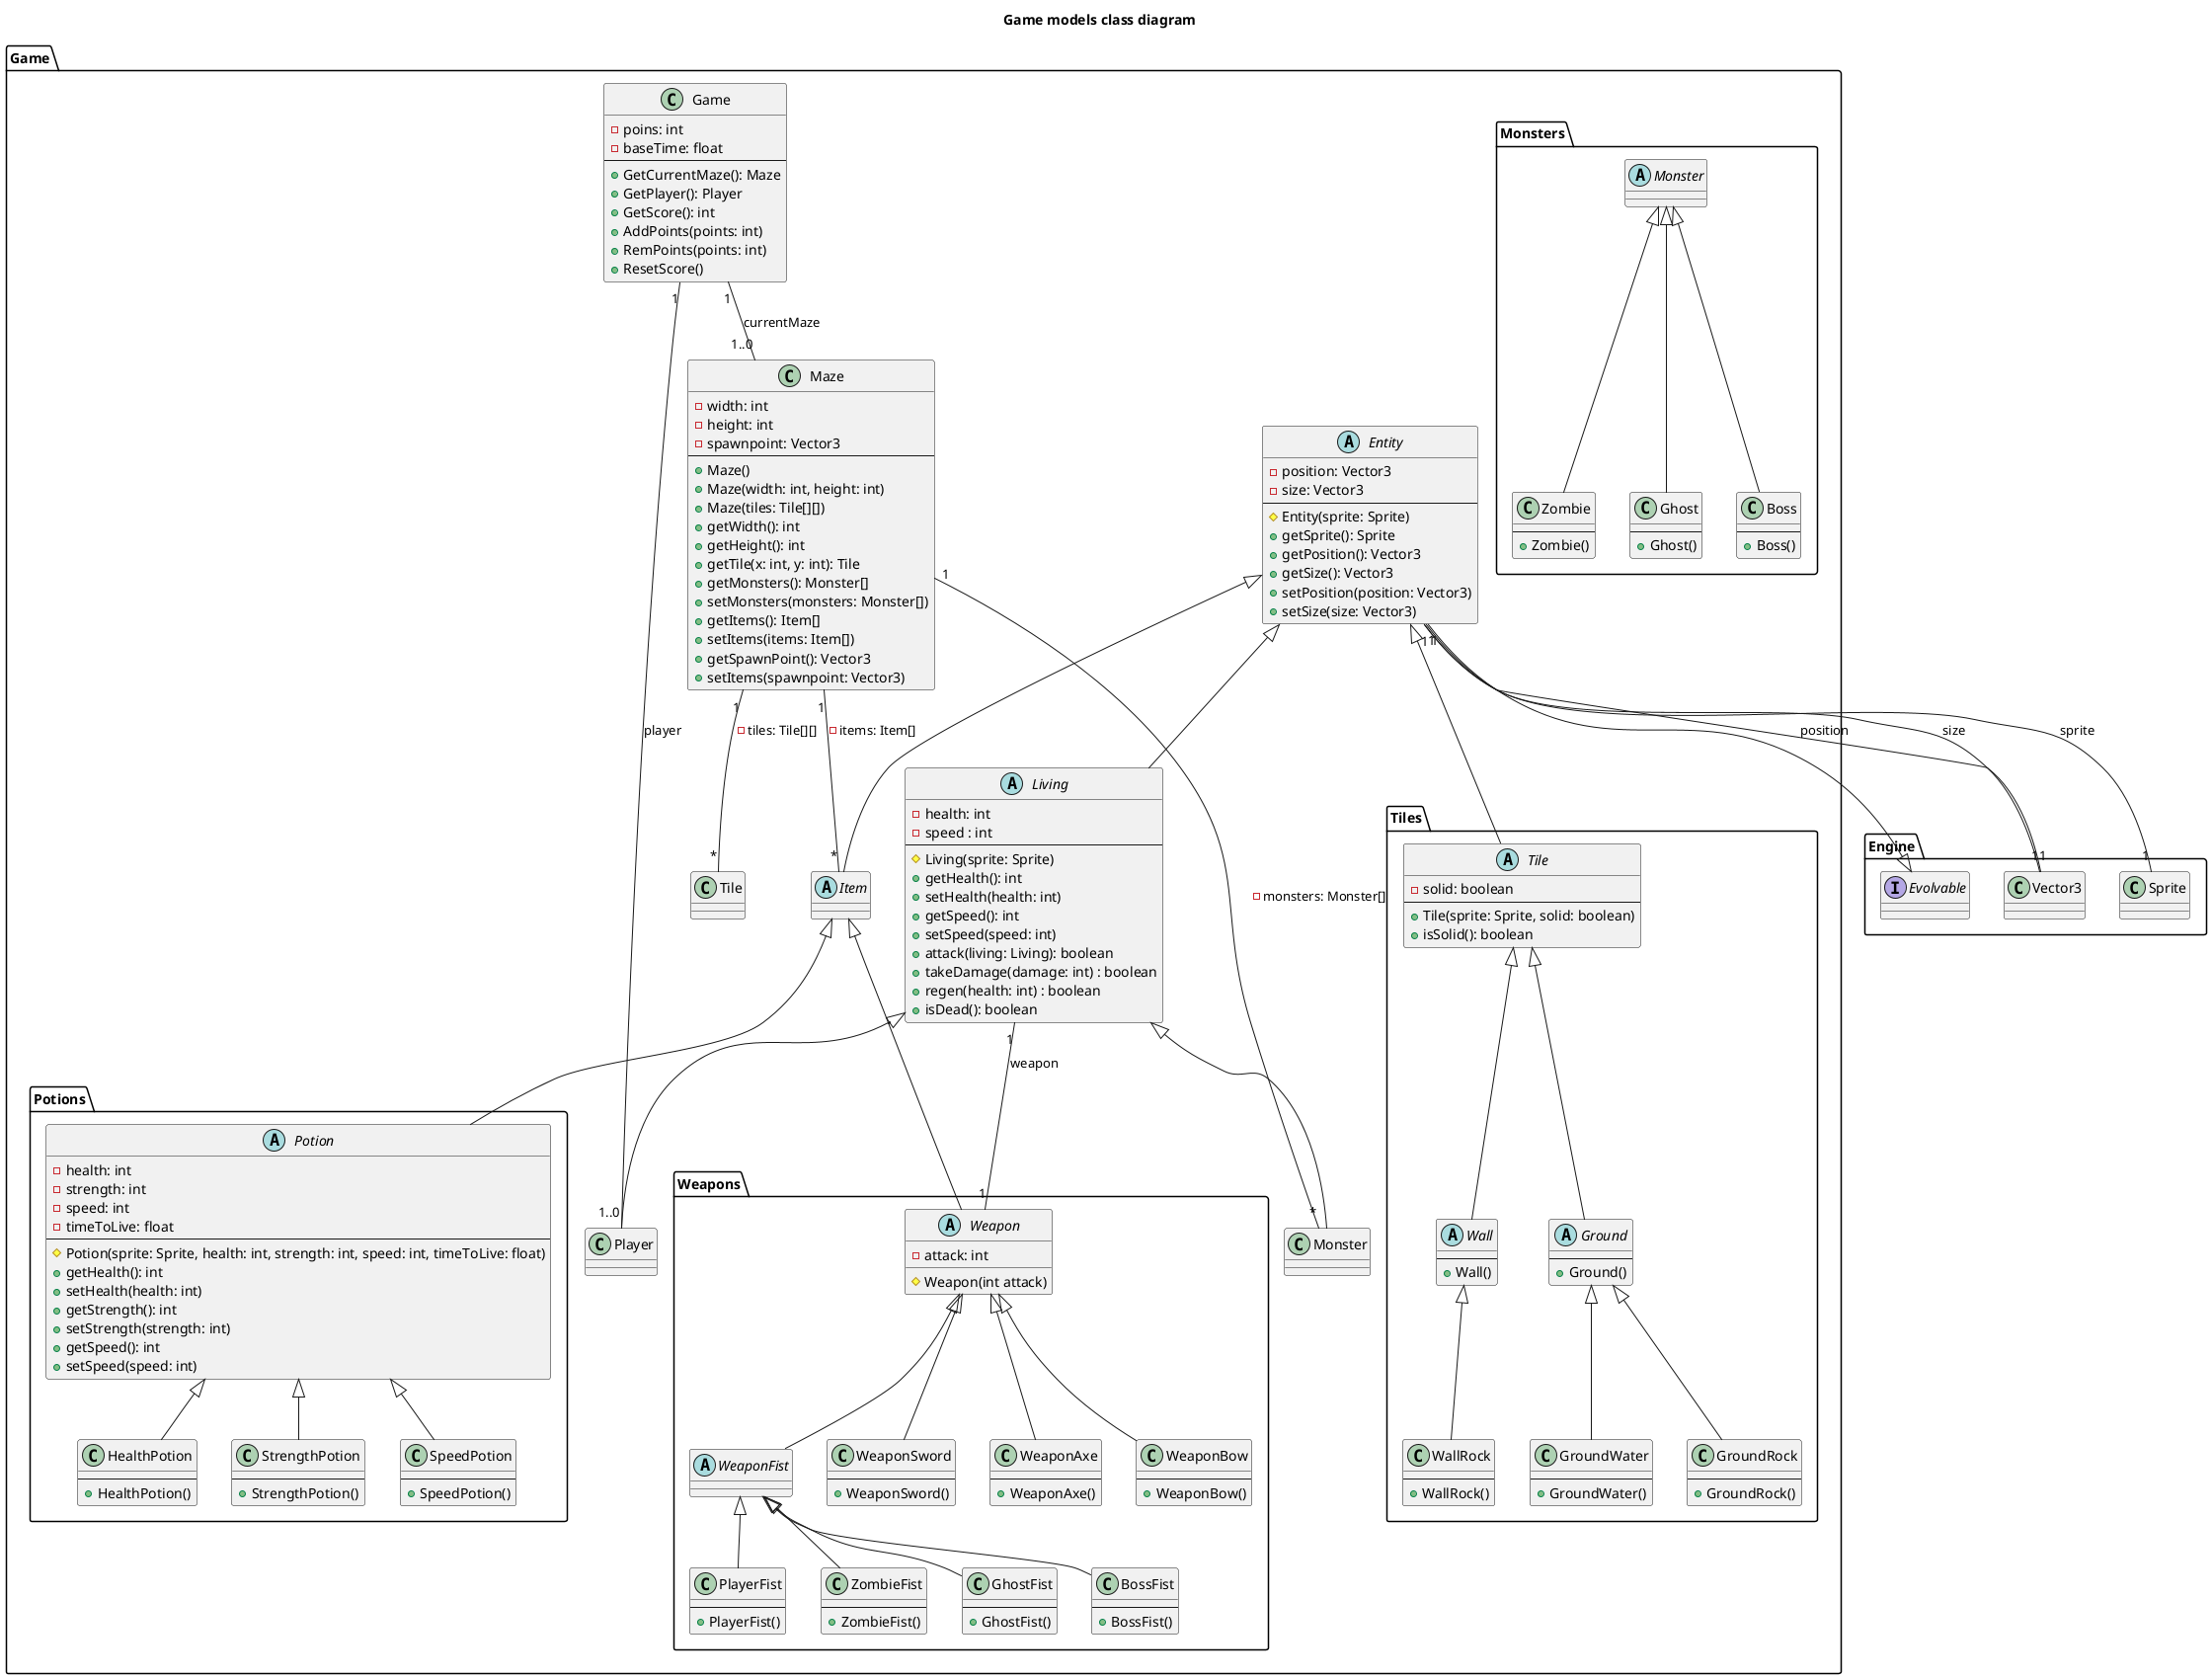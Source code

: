 @startuml Game models class diagram
title Game models class diagram

package Engine {
    interface Evolvable
    class Vector3
    class Sprite
}

package Game {
    class Game {
        - poins: int
        - baseTime: float
        ---
        + GetCurrentMaze(): Maze
        + GetPlayer(): Player
        + GetScore(): int
        + AddPoints(points: int)
        + RemPoints(points: int)
        + ResetScore()
    }
    Game "1" -- "1..0" Maze : currentMaze
    Game "1" -- "1..0" Player : player

    class Maze {
        - width: int
        - height: int
        - spawnpoint: Vector3
        ---
        + Maze()
        + Maze(width: int, height: int)
        + Maze(tiles: Tile[][])
        + getWidth(): int
        + getHeight(): int
        + getTile(x: int, y: int): Tile
        + getMonsters(): Monster[]
        + setMonsters(monsters: Monster[])
        + getItems(): Item[]
        + setItems(items: Item[])
        + getSpawnPoint(): Vector3
        + setItems(spawnpoint: Vector3)
    }
    Maze "1" -- "*" Tile: - tiles: Tile[][]
    Maze "1" -- "*" Monster: - monsters: Monster[]
    Maze "1" -- "*" Item: - items: Item[]

    abstract Entity {
        - position: Vector3
        - size: Vector3
        ---
        # Entity(sprite: Sprite)
        + getSprite(): Sprite
        + getPosition(): Vector3
        + getSize(): Vector3
        + setPosition(position: Vector3)
        + setSize(size: Vector3)
    }
    Evolvable <|-- Entity
    Entity "1" -- "1" Vector3 : position
    Entity "1" -- "1" Vector3 : size
    Entity "1" -- "1" Sprite : sprite
    Entity <|-- Item
    Entity <|-- Living

    abstract Item {

    }

    package Potions {
        abstract Potion {
            - health: int
            - strength: int
            - speed: int
            - timeToLive: float
            ---
            # Potion(sprite: Sprite, health: int, strength: int, speed: int, timeToLive: float)
            + getHealth(): int
            + setHealth(health: int)
            + getStrength(): int
            + setStrength(strength: int)
            + getSpeed(): int
            + setSpeed(speed: int)
        }
        Item <|-- Potion
        Potion <|-- HealthPotion
        Potion <|-- StrengthPotion
        Potion <|-- SpeedPotion

        class HealthPotion {
            ---
            + HealthPotion()
        }

        class StrengthPotion {
            ---
            + StrengthPotion()
        }

        class SpeedPotion {
            ---
            + SpeedPotion()
        }
    }

    package Weapons {
        abstract Weapon {
            - attack: int
            # Weapon(int attack)
        }
        Item <|-- Weapon
        Weapon <|-- WeaponFist
        Weapon <|-- WeaponSword
        Weapon <|-- WeaponAxe
        Weapon <|-- WeaponBow

        abstract WeaponFist {

        }

        WeaponFist <|-- PlayerFist
        WeaponFist <|-- ZombieFist
        WeaponFist <|-- GhostFist
        WeaponFist <|-- BossFist

        class PlayerFist {
            ---
            + PlayerFist()
        }

        class ZombieFist {
            ---
            + ZombieFist()
        }

        class GhostFist {
            ---
            + GhostFist()
        }

        class BossFist {
            ---
            + BossFist()
        }

        class WeaponSword {
            ---
            + WeaponSword()
        }

        class WeaponAxe {
            ---
            + WeaponAxe()
        }

        class WeaponBow {
            ---
            + WeaponBow()
        }
    }

    abstract Living {
        - health: int
        - speed : int
        ---
        # Living(sprite: Sprite)
        + getHealth(): int
        + setHealth(health: int)
        + getSpeed(): int
        + setSpeed(speed: int)
        + attack(living: Living): boolean
        + takeDamage(damage: int) : boolean
        + regen(health: int) : boolean
        + isDead(): boolean
    }
    Living "1" -- "1" Weapon : weapon
    Living <|-- Player
    Living <|-- Monster

    class Player {
        
    }

    package Monsters {
        abstract Monster {

        }
        Monster <|-- Zombie
        Monster <|-- Ghost
        Monster <|-- Boss

        class Zombie {
            ---
            + Zombie()
        }

        class Ghost {
            ---
            + Ghost()
        }

        class Boss {
            ---
            + Boss()
        }
    }

    package Tiles {
        abstract Tile {
            - solid: boolean
            ---
            + Tile(sprite: Sprite, solid: boolean)
            + isSolid(): boolean
        }
        Entity <|-- Tile
        Tile <|-- Wall
        Tile <|-- Ground
        Wall <|-- WallRock
        Ground <|-- GroundWater
        Ground <|-- GroundRock

        abstract Wall {
            ---
            + Wall()
        }

        abstract Ground {
            ---
            + Ground()
        }

        class GroundRock {
            ---
            + GroundRock()
        }

        class GroundWater {
            ---
            + GroundWater()
        }

        class WallRock {
            ---
            + WallRock()
        }
    }
}

@enduml